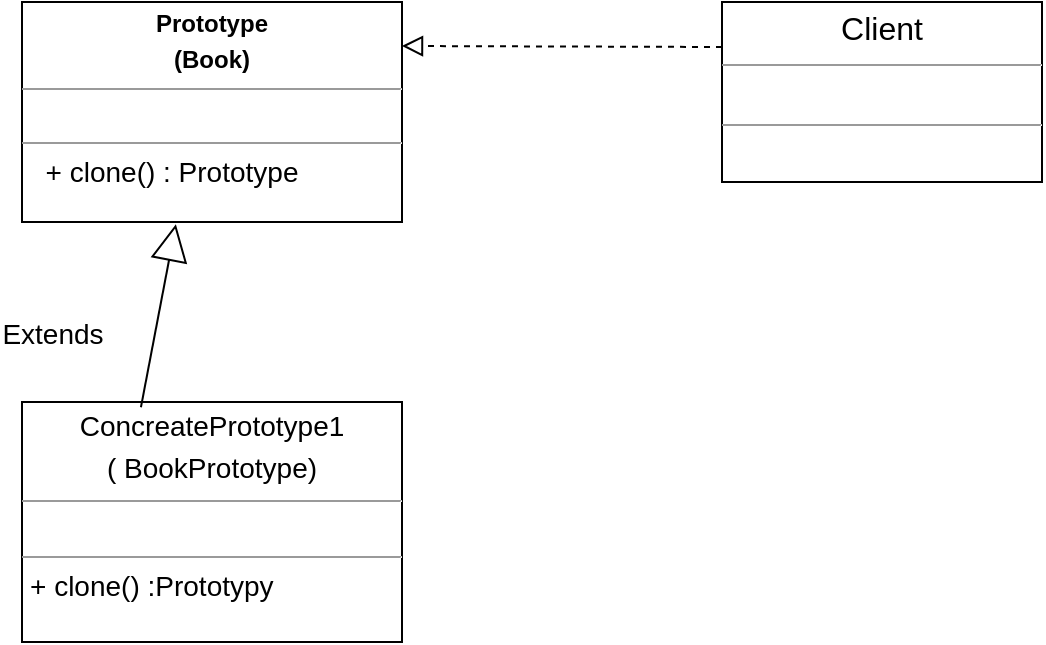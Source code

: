 <mxfile version="14.7.2" type="github" pages="2">
  <diagram id="Vkf1kccMHPyQg5MPIpvl" name="Page-1">
    <mxGraphModel dx="868" dy="450" grid="1" gridSize="10" guides="1" tooltips="1" connect="1" arrows="1" fold="1" page="1" pageScale="1" pageWidth="827" pageHeight="1169" math="0" shadow="0">
      <root>
        <mxCell id="0" />
        <mxCell id="1" parent="0" />
        <mxCell id="w2loQe_CoKNBEsXn6_GD-2" value="&lt;p style=&quot;margin: 0px ; margin-top: 4px ; text-align: center&quot;&gt;&lt;b&gt;Prototype&lt;/b&gt;&lt;/p&gt;&lt;p style=&quot;margin: 0px ; margin-top: 4px ; text-align: center&quot;&gt;&lt;b&gt;(Book)&lt;/b&gt;&lt;/p&gt;&lt;hr size=&quot;1&quot;&gt;&lt;p style=&quot;margin: 0px ; margin-left: 4px&quot;&gt;&lt;br&gt;&lt;/p&gt;&lt;hr size=&quot;1&quot;&gt;&lt;p style=&quot;text-align: justify ; margin: 0px 0px 0px 4px&quot;&gt;&lt;font style=&quot;font-size: 14px&quot;&gt;&amp;nbsp; + clone() : Prototype&lt;/font&gt;&lt;/p&gt;" style="verticalAlign=top;align=left;overflow=fill;fontSize=12;fontFamily=Helvetica;html=1;" parent="1" vertex="1">
          <mxGeometry x="80" y="80" width="190" height="110" as="geometry" />
        </mxCell>
        <mxCell id="w2loQe_CoKNBEsXn6_GD-3" value="&lt;p style=&quot;text-align: center ; margin: 4px 0px 0px ; font-size: 14px&quot;&gt;&lt;font style=&quot;font-size: 14px&quot;&gt;ConcreatePrototype1&lt;/font&gt;&lt;/p&gt;&lt;p style=&quot;text-align: center ; margin: 4px 0px 0px ; font-size: 14px&quot;&gt;&lt;font style=&quot;font-size: 14px&quot;&gt;(&amp;nbsp;BookPrototype)&lt;/font&gt;&lt;/p&gt;&lt;hr size=&quot;1&quot; style=&quot;text-align: justify ; font-size: 14px&quot;&gt;&lt;p style=&quot;text-align: justify ; margin: 0px 0px 0px 4px&quot;&gt;&lt;br&gt;&lt;/p&gt;&lt;hr size=&quot;1&quot; style=&quot;text-align: justify&quot;&gt;&lt;p style=&quot;text-align: justify ; margin: 0px 0px 0px 4px&quot;&gt;&lt;font style=&quot;font-size: 14px&quot;&gt;+ clone() :Prototypy&lt;/font&gt;&lt;/p&gt;&lt;div&gt;&lt;br&gt;&lt;/div&gt;" style="verticalAlign=top;align=left;overflow=fill;fontSize=12;fontFamily=Helvetica;html=1;" parent="1" vertex="1">
          <mxGeometry x="80" y="280" width="190" height="120" as="geometry" />
        </mxCell>
        <mxCell id="w2loQe_CoKNBEsXn6_GD-6" value="&lt;p style=&quot;text-align: center ; margin: 4px 0px 0px ; font-size: 16px&quot;&gt;&lt;font style=&quot;font-size: 16px&quot;&gt;Client&lt;/font&gt;&lt;/p&gt;&lt;hr size=&quot;1&quot; style=&quot;text-align: justify ; font-size: 16px&quot;&gt;&lt;p style=&quot;text-align: justify ; margin: 0px 0px 0px 4px&quot;&gt;&lt;br&gt;&lt;/p&gt;&lt;hr size=&quot;1&quot; style=&quot;text-align: justify&quot;&gt;&lt;p style=&quot;text-align: justify ; margin: 0px 0px 0px 4px&quot;&gt;&lt;br&gt;&lt;/p&gt;" style="verticalAlign=top;align=left;overflow=fill;fontSize=12;fontFamily=Helvetica;html=1;" parent="1" vertex="1">
          <mxGeometry x="430" y="80" width="160" height="90" as="geometry" />
        </mxCell>
        <mxCell id="w2loQe_CoKNBEsXn6_GD-9" value="Extends" style="endArrow=block;endSize=16;endFill=0;html=1;fontSize=14;entryX=0.405;entryY=1.01;entryDx=0;entryDy=0;entryPerimeter=0;exitX=0.313;exitY=0.022;exitDx=0;exitDy=0;exitPerimeter=0;" parent="1" source="w2loQe_CoKNBEsXn6_GD-3" target="w2loQe_CoKNBEsXn6_GD-2" edge="1">
          <mxGeometry x="-0.398" y="51" width="160" relative="1" as="geometry">
            <mxPoint x="319.5" y="360" as="sourcePoint" />
            <mxPoint x="319.5" y="310" as="targetPoint" />
            <mxPoint as="offset" />
          </mxGeometry>
        </mxCell>
        <mxCell id="5" value="" style="endArrow=block;startArrow=none;endFill=0;startFill=0;endSize=8;html=1;verticalAlign=bottom;dashed=1;labelBackgroundColor=none;exitX=0;exitY=0.25;exitDx=0;exitDy=0;entryX=1;entryY=0.2;entryDx=0;entryDy=0;entryPerimeter=0;" parent="1" source="w2loQe_CoKNBEsXn6_GD-6" target="w2loQe_CoKNBEsXn6_GD-2" edge="1">
          <mxGeometry width="160" relative="1" as="geometry">
            <mxPoint x="304" y="100" as="sourcePoint" />
            <mxPoint x="280" y="103" as="targetPoint" />
          </mxGeometry>
        </mxCell>
      </root>
    </mxGraphModel>
  </diagram>
  <diagram id="DoFEFxMpV0dhLKkzi733" name="Page-2">
    <mxGraphModel dx="868" dy="450" grid="1" gridSize="10" guides="1" tooltips="1" connect="1" arrows="1" fold="1" page="1" pageScale="1" pageWidth="827" pageHeight="1169" math="0" shadow="0">
      <root>
        <mxCell id="WW-FGb1OGwZOxPHmw0it-0" />
        <mxCell id="WW-FGb1OGwZOxPHmw0it-1" parent="WW-FGb1OGwZOxPHmw0it-0" />
      </root>
    </mxGraphModel>
  </diagram>
</mxfile>
